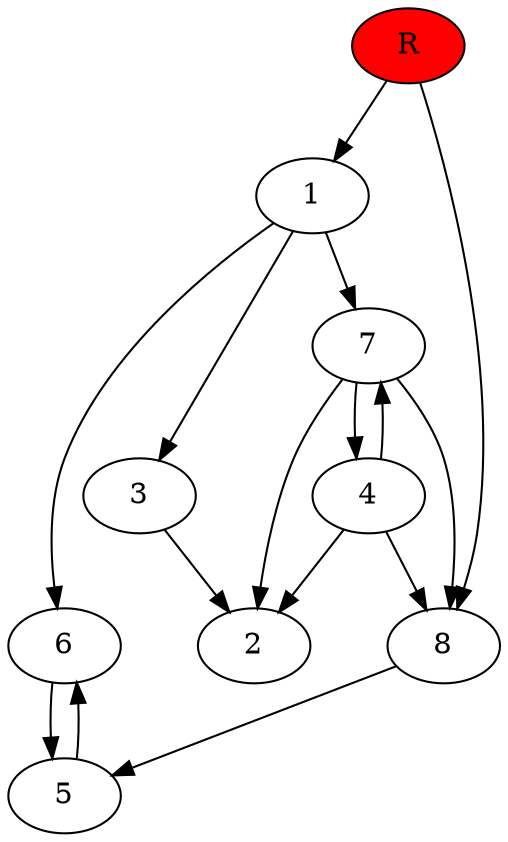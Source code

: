 digraph prb17456 {
	1
	2
	3
	4
	5
	6
	7
	8
	R [fillcolor="#ff0000" style=filled]
	1 -> 3
	1 -> 6
	1 -> 7
	3 -> 2
	4 -> 2
	4 -> 7
	4 -> 8
	5 -> 6
	6 -> 5
	7 -> 2
	7 -> 4
	7 -> 8
	8 -> 5
	R -> 1
	R -> 8
}
